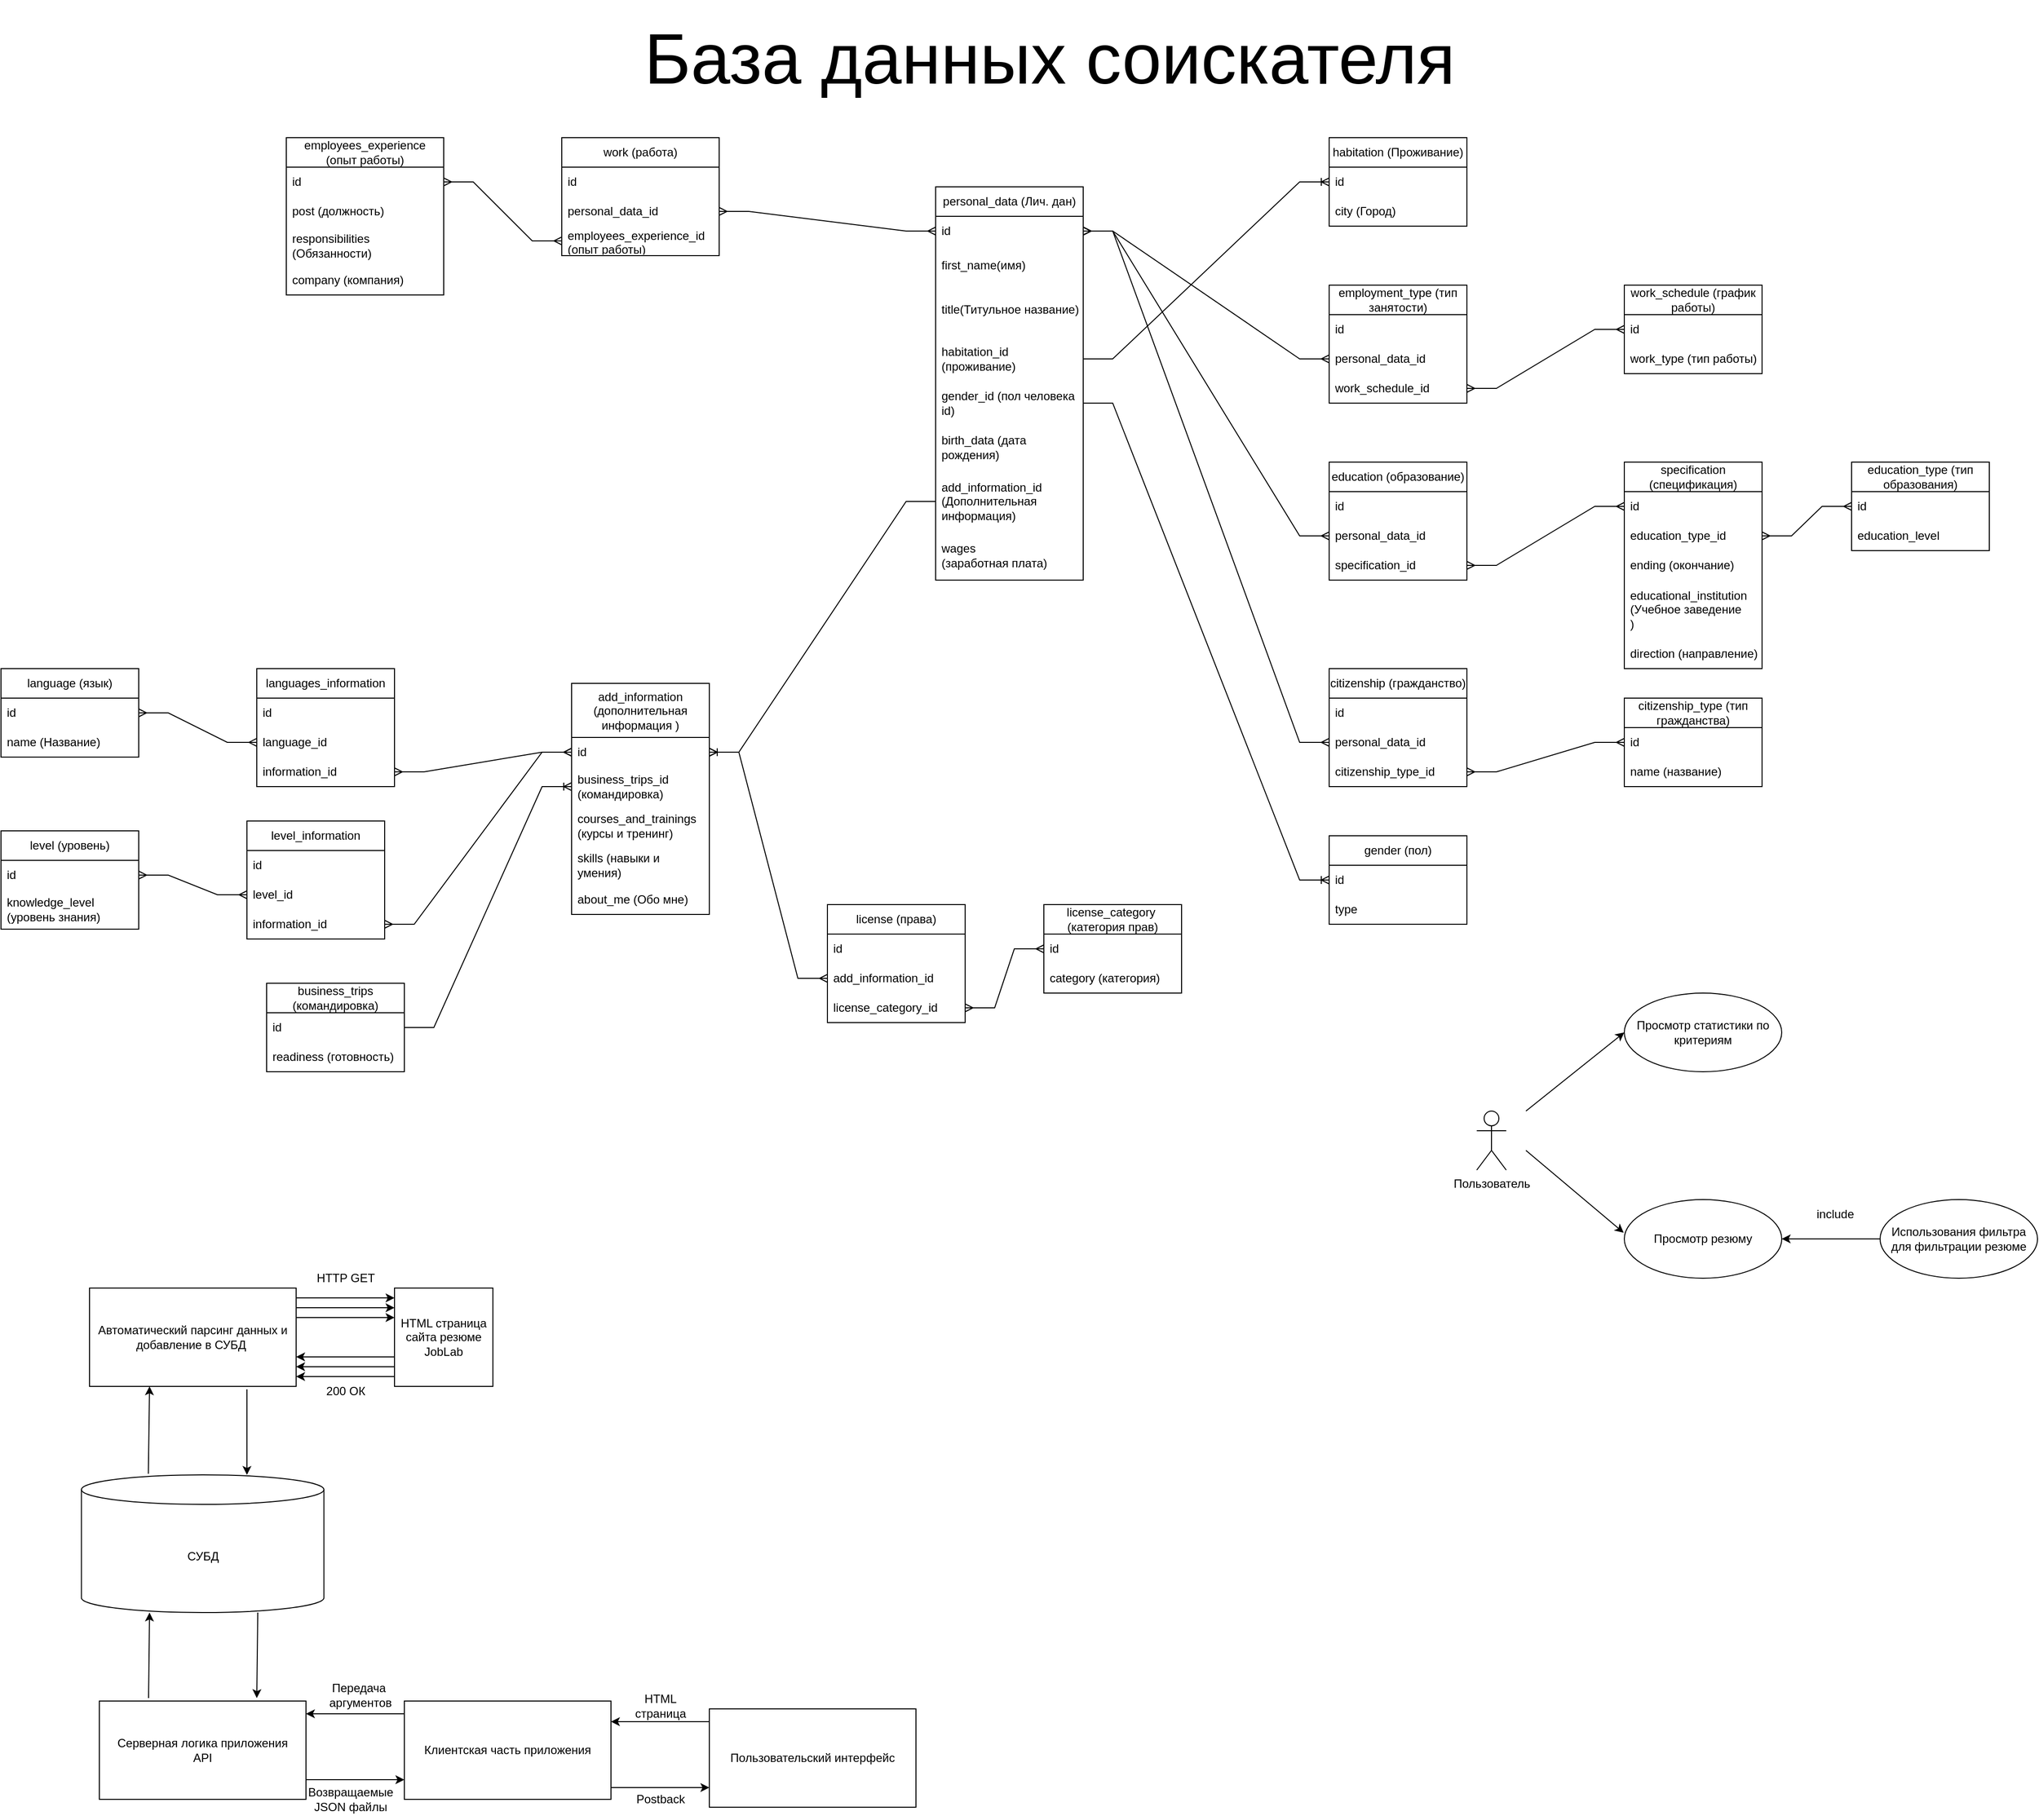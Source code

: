 <mxfile version="24.4.0" type="google">
  <diagram name="Страница — 1" id="qjRrhV7nWkazQ7C--pGd">
    <mxGraphModel grid="1" page="1" gridSize="10" guides="1" tooltips="1" connect="1" arrows="1" fold="1" pageScale="1" pageWidth="827" pageHeight="1169" math="0" shadow="0">
      <root>
        <mxCell id="0" />
        <mxCell id="1" parent="0" />
        <mxCell id="PxWwhO_TCL9TtBZ4ILA--39" value="" style="endArrow=classic;html=1;rounded=0;exitX=1;exitY=0.1;exitDx=0;exitDy=0;exitPerimeter=0;" edge="1" parent="1">
          <mxGeometry width="50" height="50" relative="1" as="geometry">
            <mxPoint x="-240" y="1390" as="sourcePoint" />
            <mxPoint x="-340" y="1390" as="targetPoint" />
          </mxGeometry>
        </mxCell>
        <mxCell id="PxWwhO_TCL9TtBZ4ILA--40" value="" style="endArrow=classic;html=1;rounded=0;" edge="1" parent="1">
          <mxGeometry width="50" height="50" relative="1" as="geometry">
            <mxPoint x="-240" y="1400" as="sourcePoint" />
            <mxPoint x="-340" y="1400" as="targetPoint" />
          </mxGeometry>
        </mxCell>
        <mxCell id="PxWwhO_TCL9TtBZ4ILA--41" value="" style="endArrow=classic;html=1;rounded=0;exitX=1;exitY=0.1;exitDx=0;exitDy=0;exitPerimeter=0;" edge="1" parent="1">
          <mxGeometry width="50" height="50" relative="1" as="geometry">
            <mxPoint x="-240" y="1410" as="sourcePoint" />
            <mxPoint x="-340" y="1410" as="targetPoint" />
          </mxGeometry>
        </mxCell>
        <mxCell id="D87iyqBZ7wpUvjAq8K1D-1" value="personal_data (Лич. дан)" style="swimlane;fontStyle=0;childLayout=stackLayout;horizontal=1;startSize=30;horizontalStack=0;resizeParent=1;resizeParentMax=0;resizeLast=0;collapsible=1;marginBottom=0;whiteSpace=wrap;html=1;" vertex="1" parent="1">
          <mxGeometry x="310" y="200" width="150" height="400" as="geometry" />
        </mxCell>
        <mxCell id="D87iyqBZ7wpUvjAq8K1D-2" value="id" style="text;strokeColor=none;fillColor=none;align=left;verticalAlign=middle;spacingLeft=4;spacingRight=4;overflow=hidden;points=[[0,0.5],[1,0.5]];portConstraint=eastwest;rotatable=0;whiteSpace=wrap;html=1;" vertex="1" parent="D87iyqBZ7wpUvjAq8K1D-1">
          <mxGeometry y="30" width="150" height="30" as="geometry" />
        </mxCell>
        <mxCell id="D87iyqBZ7wpUvjAq8K1D-3" value="first_name(имя)" style="text;strokeColor=none;fillColor=none;align=left;verticalAlign=middle;spacingLeft=4;spacingRight=4;overflow=hidden;points=[[0,0.5],[1,0.5]];portConstraint=eastwest;rotatable=0;whiteSpace=wrap;html=1;" vertex="1" parent="D87iyqBZ7wpUvjAq8K1D-1">
          <mxGeometry y="60" width="150" height="40" as="geometry" />
        </mxCell>
        <mxCell id="IsW_v0atyjtNa-F_3-su-1" value="title(Титульное название)" style="text;strokeColor=none;fillColor=none;align=left;verticalAlign=middle;spacingLeft=4;spacingRight=4;overflow=hidden;points=[[0,0.5],[1,0.5]];portConstraint=eastwest;rotatable=0;whiteSpace=wrap;html=1;" vertex="1" parent="D87iyqBZ7wpUvjAq8K1D-1">
          <mxGeometry y="100" width="150" height="50" as="geometry" />
        </mxCell>
        <mxCell id="D87iyqBZ7wpUvjAq8K1D-4" value="habitation_id (проживание)" style="text;strokeColor=none;fillColor=none;align=left;verticalAlign=middle;spacingLeft=4;spacingRight=4;overflow=hidden;points=[[0,0.5],[1,0.5]];portConstraint=eastwest;rotatable=0;whiteSpace=wrap;html=1;" vertex="1" parent="D87iyqBZ7wpUvjAq8K1D-1">
          <mxGeometry y="150" width="150" height="50" as="geometry" />
        </mxCell>
        <mxCell id="D87iyqBZ7wpUvjAq8K1D-10" value="gender_id (пол человека id)" style="text;strokeColor=none;fillColor=none;align=left;verticalAlign=middle;spacingLeft=4;spacingRight=4;overflow=hidden;points=[[0,0.5],[1,0.5]];portConstraint=eastwest;rotatable=0;whiteSpace=wrap;html=1;" vertex="1" parent="D87iyqBZ7wpUvjAq8K1D-1">
          <mxGeometry y="200" width="150" height="40" as="geometry" />
        </mxCell>
        <mxCell id="D87iyqBZ7wpUvjAq8K1D-11" value="birth_data (дата рождения)" style="text;strokeColor=none;fillColor=none;align=left;verticalAlign=middle;spacingLeft=4;spacingRight=4;overflow=hidden;points=[[0,0.5],[1,0.5]];portConstraint=eastwest;rotatable=0;whiteSpace=wrap;html=1;" vertex="1" parent="D87iyqBZ7wpUvjAq8K1D-1">
          <mxGeometry y="240" width="150" height="50" as="geometry" />
        </mxCell>
        <mxCell id="D87iyqBZ7wpUvjAq8K1D-15" value="add_information_id (Дополнительная информация)" style="text;strokeColor=none;fillColor=none;align=left;verticalAlign=middle;spacingLeft=4;spacingRight=4;overflow=hidden;points=[[0,0.5],[1,0.5]];portConstraint=eastwest;rotatable=0;whiteSpace=wrap;html=1;" vertex="1" parent="D87iyqBZ7wpUvjAq8K1D-1">
          <mxGeometry y="290" width="150" height="60" as="geometry" />
        </mxCell>
        <mxCell id="-Mj1CE_-OCWLI3z2EwOA-1" value="wages &lt;br&gt;(заработная плата)" style="text;strokeColor=none;fillColor=none;align=left;verticalAlign=middle;spacingLeft=4;spacingRight=4;overflow=hidden;points=[[0,0.5],[1,0.5]];portConstraint=eastwest;rotatable=0;whiteSpace=wrap;html=1;" vertex="1" parent="D87iyqBZ7wpUvjAq8K1D-1">
          <mxGeometry y="350" width="150" height="50" as="geometry" />
        </mxCell>
        <mxCell id="D87iyqBZ7wpUvjAq8K1D-20" value="habitation (Проживание)" style="swimlane;fontStyle=0;childLayout=stackLayout;horizontal=1;startSize=30;horizontalStack=0;resizeParent=1;resizeParentMax=0;resizeLast=0;collapsible=1;marginBottom=0;whiteSpace=wrap;html=1;" vertex="1" parent="1">
          <mxGeometry x="710" y="150" width="140" height="90" as="geometry" />
        </mxCell>
        <mxCell id="D87iyqBZ7wpUvjAq8K1D-21" value="id" style="text;strokeColor=none;fillColor=none;align=left;verticalAlign=middle;spacingLeft=4;spacingRight=4;overflow=hidden;points=[[0,0.5],[1,0.5]];portConstraint=eastwest;rotatable=0;whiteSpace=wrap;html=1;" vertex="1" parent="D87iyqBZ7wpUvjAq8K1D-20">
          <mxGeometry y="30" width="140" height="30" as="geometry" />
        </mxCell>
        <mxCell id="D87iyqBZ7wpUvjAq8K1D-22" value="city (Город)" style="text;strokeColor=none;fillColor=none;align=left;verticalAlign=middle;spacingLeft=4;spacingRight=4;overflow=hidden;points=[[0,0.5],[1,0.5]];portConstraint=eastwest;rotatable=0;whiteSpace=wrap;html=1;" vertex="1" parent="D87iyqBZ7wpUvjAq8K1D-20">
          <mxGeometry y="60" width="140" height="30" as="geometry" />
        </mxCell>
        <mxCell id="D87iyqBZ7wpUvjAq8K1D-25" value="employment_type (тип занятости)" style="swimlane;fontStyle=0;childLayout=stackLayout;horizontal=1;startSize=30;horizontalStack=0;resizeParent=1;resizeParentMax=0;resizeLast=0;collapsible=1;marginBottom=0;whiteSpace=wrap;html=1;" vertex="1" parent="1">
          <mxGeometry x="710" y="300" width="140" height="120" as="geometry" />
        </mxCell>
        <mxCell id="D87iyqBZ7wpUvjAq8K1D-26" value="id" style="text;strokeColor=none;fillColor=none;align=left;verticalAlign=middle;spacingLeft=4;spacingRight=4;overflow=hidden;points=[[0,0.5],[1,0.5]];portConstraint=eastwest;rotatable=0;whiteSpace=wrap;html=1;" vertex="1" parent="D87iyqBZ7wpUvjAq8K1D-25">
          <mxGeometry y="30" width="140" height="30" as="geometry" />
        </mxCell>
        <mxCell id="D87iyqBZ7wpUvjAq8K1D-27" value="personal_data_id" style="text;strokeColor=none;fillColor=none;align=left;verticalAlign=middle;spacingLeft=4;spacingRight=4;overflow=hidden;points=[[0,0.5],[1,0.5]];portConstraint=eastwest;rotatable=0;whiteSpace=wrap;html=1;" vertex="1" parent="D87iyqBZ7wpUvjAq8K1D-25">
          <mxGeometry y="60" width="140" height="30" as="geometry" />
        </mxCell>
        <mxCell id="D87iyqBZ7wpUvjAq8K1D-28" value="work_schedule_id" style="text;strokeColor=none;fillColor=none;align=left;verticalAlign=middle;spacingLeft=4;spacingRight=4;overflow=hidden;points=[[0,0.5],[1,0.5]];portConstraint=eastwest;rotatable=0;whiteSpace=wrap;html=1;" vertex="1" parent="D87iyqBZ7wpUvjAq8K1D-25">
          <mxGeometry y="90" width="140" height="30" as="geometry" />
        </mxCell>
        <mxCell id="D87iyqBZ7wpUvjAq8K1D-29" value="work_schedule (график работы)" style="swimlane;fontStyle=0;childLayout=stackLayout;horizontal=1;startSize=30;horizontalStack=0;resizeParent=1;resizeParentMax=0;resizeLast=0;collapsible=1;marginBottom=0;whiteSpace=wrap;html=1;" vertex="1" parent="1">
          <mxGeometry x="1010" y="300" width="140" height="90" as="geometry" />
        </mxCell>
        <mxCell id="D87iyqBZ7wpUvjAq8K1D-30" value="id&amp;nbsp;" style="text;strokeColor=none;fillColor=none;align=left;verticalAlign=middle;spacingLeft=4;spacingRight=4;overflow=hidden;points=[[0,0.5],[1,0.5]];portConstraint=eastwest;rotatable=0;whiteSpace=wrap;html=1;" vertex="1" parent="D87iyqBZ7wpUvjAq8K1D-29">
          <mxGeometry y="30" width="140" height="30" as="geometry" />
        </mxCell>
        <mxCell id="D87iyqBZ7wpUvjAq8K1D-31" value="work_type (тип работы)" style="text;strokeColor=none;fillColor=none;align=left;verticalAlign=middle;spacingLeft=4;spacingRight=4;overflow=hidden;points=[[0,0.5],[1,0.5]];portConstraint=eastwest;rotatable=0;whiteSpace=wrap;html=1;" vertex="1" parent="D87iyqBZ7wpUvjAq8K1D-29">
          <mxGeometry y="60" width="140" height="30" as="geometry" />
        </mxCell>
        <mxCell id="D87iyqBZ7wpUvjAq8K1D-36" value="education (образование)" style="swimlane;fontStyle=0;childLayout=stackLayout;horizontal=1;startSize=30;horizontalStack=0;resizeParent=1;resizeParentMax=0;resizeLast=0;collapsible=1;marginBottom=0;whiteSpace=wrap;html=1;" vertex="1" parent="1">
          <mxGeometry x="710" y="480" width="140" height="120" as="geometry" />
        </mxCell>
        <mxCell id="D87iyqBZ7wpUvjAq8K1D-37" value="id" style="text;strokeColor=none;fillColor=none;align=left;verticalAlign=middle;spacingLeft=4;spacingRight=4;overflow=hidden;points=[[0,0.5],[1,0.5]];portConstraint=eastwest;rotatable=0;whiteSpace=wrap;html=1;" vertex="1" parent="D87iyqBZ7wpUvjAq8K1D-36">
          <mxGeometry y="30" width="140" height="30" as="geometry" />
        </mxCell>
        <mxCell id="D87iyqBZ7wpUvjAq8K1D-38" value="personal_data_id" style="text;strokeColor=none;fillColor=none;align=left;verticalAlign=middle;spacingLeft=4;spacingRight=4;overflow=hidden;points=[[0,0.5],[1,0.5]];portConstraint=eastwest;rotatable=0;whiteSpace=wrap;html=1;" vertex="1" parent="D87iyqBZ7wpUvjAq8K1D-36">
          <mxGeometry y="60" width="140" height="30" as="geometry" />
        </mxCell>
        <mxCell id="D87iyqBZ7wpUvjAq8K1D-39" value="specification_id" style="text;strokeColor=none;fillColor=none;align=left;verticalAlign=middle;spacingLeft=4;spacingRight=4;overflow=hidden;points=[[0,0.5],[1,0.5]];portConstraint=eastwest;rotatable=0;whiteSpace=wrap;html=1;" vertex="1" parent="D87iyqBZ7wpUvjAq8K1D-36">
          <mxGeometry y="90" width="140" height="30" as="geometry" />
        </mxCell>
        <mxCell id="D87iyqBZ7wpUvjAq8K1D-40" value="specification&lt;br&gt;(спецификация)" style="swimlane;fontStyle=0;childLayout=stackLayout;horizontal=1;startSize=30;horizontalStack=0;resizeParent=1;resizeParentMax=0;resizeLast=0;collapsible=1;marginBottom=0;whiteSpace=wrap;html=1;" vertex="1" parent="1">
          <mxGeometry x="1010" y="480" width="140" height="210" as="geometry" />
        </mxCell>
        <mxCell id="D87iyqBZ7wpUvjAq8K1D-41" value="id" style="text;strokeColor=none;fillColor=none;align=left;verticalAlign=middle;spacingLeft=4;spacingRight=4;overflow=hidden;points=[[0,0.5],[1,0.5]];portConstraint=eastwest;rotatable=0;whiteSpace=wrap;html=1;" vertex="1" parent="D87iyqBZ7wpUvjAq8K1D-40">
          <mxGeometry y="30" width="140" height="30" as="geometry" />
        </mxCell>
        <mxCell id="D87iyqBZ7wpUvjAq8K1D-42" value="education_type_id" style="text;strokeColor=none;fillColor=none;align=left;verticalAlign=middle;spacingLeft=4;spacingRight=4;overflow=hidden;points=[[0,0.5],[1,0.5]];portConstraint=eastwest;rotatable=0;whiteSpace=wrap;html=1;" vertex="1" parent="D87iyqBZ7wpUvjAq8K1D-40">
          <mxGeometry y="60" width="140" height="30" as="geometry" />
        </mxCell>
        <mxCell id="D87iyqBZ7wpUvjAq8K1D-43" value="ending (окончание)" style="text;strokeColor=none;fillColor=none;align=left;verticalAlign=middle;spacingLeft=4;spacingRight=4;overflow=hidden;points=[[0,0.5],[1,0.5]];portConstraint=eastwest;rotatable=0;whiteSpace=wrap;html=1;" vertex="1" parent="D87iyqBZ7wpUvjAq8K1D-40">
          <mxGeometry y="90" width="140" height="30" as="geometry" />
        </mxCell>
        <mxCell id="D87iyqBZ7wpUvjAq8K1D-45" value="educational_institution (Учебное заведение&lt;br&gt;)" style="text;strokeColor=none;fillColor=none;align=left;verticalAlign=middle;spacingLeft=4;spacingRight=4;overflow=hidden;points=[[0,0.5],[1,0.5]];portConstraint=eastwest;rotatable=0;whiteSpace=wrap;html=1;" vertex="1" parent="D87iyqBZ7wpUvjAq8K1D-40">
          <mxGeometry y="120" width="140" height="60" as="geometry" />
        </mxCell>
        <mxCell id="D87iyqBZ7wpUvjAq8K1D-44" value="direction (направление)" style="text;strokeColor=none;fillColor=none;align=left;verticalAlign=middle;spacingLeft=4;spacingRight=4;overflow=hidden;points=[[0,0.5],[1,0.5]];portConstraint=eastwest;rotatable=0;whiteSpace=wrap;html=1;" vertex="1" parent="D87iyqBZ7wpUvjAq8K1D-40">
          <mxGeometry y="180" width="140" height="30" as="geometry" />
        </mxCell>
        <mxCell id="D87iyqBZ7wpUvjAq8K1D-51" value="education_type (тип образования)" style="swimlane;fontStyle=0;childLayout=stackLayout;horizontal=1;startSize=30;horizontalStack=0;resizeParent=1;resizeParentMax=0;resizeLast=0;collapsible=1;marginBottom=0;whiteSpace=wrap;html=1;" vertex="1" parent="1">
          <mxGeometry x="1241" y="480" width="140" height="90" as="geometry" />
        </mxCell>
        <mxCell id="D87iyqBZ7wpUvjAq8K1D-52" value="id" style="text;strokeColor=none;fillColor=none;align=left;verticalAlign=middle;spacingLeft=4;spacingRight=4;overflow=hidden;points=[[0,0.5],[1,0.5]];portConstraint=eastwest;rotatable=0;whiteSpace=wrap;html=1;" vertex="1" parent="D87iyqBZ7wpUvjAq8K1D-51">
          <mxGeometry y="30" width="140" height="30" as="geometry" />
        </mxCell>
        <mxCell id="D87iyqBZ7wpUvjAq8K1D-53" value="education_level" style="text;strokeColor=none;fillColor=none;align=left;verticalAlign=middle;spacingLeft=4;spacingRight=4;overflow=hidden;points=[[0,0.5],[1,0.5]];portConstraint=eastwest;rotatable=0;whiteSpace=wrap;html=1;" vertex="1" parent="D87iyqBZ7wpUvjAq8K1D-51">
          <mxGeometry y="60" width="140" height="30" as="geometry" />
        </mxCell>
        <mxCell id="D87iyqBZ7wpUvjAq8K1D-56" value="citizenship (гражданство)" style="swimlane;fontStyle=0;childLayout=stackLayout;horizontal=1;startSize=30;horizontalStack=0;resizeParent=1;resizeParentMax=0;resizeLast=0;collapsible=1;marginBottom=0;whiteSpace=wrap;html=1;" vertex="1" parent="1">
          <mxGeometry x="710" y="690" width="140" height="120" as="geometry" />
        </mxCell>
        <mxCell id="D87iyqBZ7wpUvjAq8K1D-57" value="id" style="text;strokeColor=none;fillColor=none;align=left;verticalAlign=middle;spacingLeft=4;spacingRight=4;overflow=hidden;points=[[0,0.5],[1,0.5]];portConstraint=eastwest;rotatable=0;whiteSpace=wrap;html=1;" vertex="1" parent="D87iyqBZ7wpUvjAq8K1D-56">
          <mxGeometry y="30" width="140" height="30" as="geometry" />
        </mxCell>
        <mxCell id="D87iyqBZ7wpUvjAq8K1D-58" value="personal_data_id" style="text;strokeColor=none;fillColor=none;align=left;verticalAlign=middle;spacingLeft=4;spacingRight=4;overflow=hidden;points=[[0,0.5],[1,0.5]];portConstraint=eastwest;rotatable=0;whiteSpace=wrap;html=1;" vertex="1" parent="D87iyqBZ7wpUvjAq8K1D-56">
          <mxGeometry y="60" width="140" height="30" as="geometry" />
        </mxCell>
        <mxCell id="D87iyqBZ7wpUvjAq8K1D-59" value="citizenship_type_id" style="text;strokeColor=none;fillColor=none;align=left;verticalAlign=middle;spacingLeft=4;spacingRight=4;overflow=hidden;points=[[0,0.5],[1,0.5]];portConstraint=eastwest;rotatable=0;whiteSpace=wrap;html=1;" vertex="1" parent="D87iyqBZ7wpUvjAq8K1D-56">
          <mxGeometry y="90" width="140" height="30" as="geometry" />
        </mxCell>
        <mxCell id="D87iyqBZ7wpUvjAq8K1D-61" value="citizenship_type (тип гражданства)" style="swimlane;fontStyle=0;childLayout=stackLayout;horizontal=1;startSize=30;horizontalStack=0;resizeParent=1;resizeParentMax=0;resizeLast=0;collapsible=1;marginBottom=0;whiteSpace=wrap;html=1;" vertex="1" parent="1">
          <mxGeometry x="1010" y="720" width="140" height="90" as="geometry" />
        </mxCell>
        <mxCell id="D87iyqBZ7wpUvjAq8K1D-62" value="id" style="text;strokeColor=none;fillColor=none;align=left;verticalAlign=middle;spacingLeft=4;spacingRight=4;overflow=hidden;points=[[0,0.5],[1,0.5]];portConstraint=eastwest;rotatable=0;whiteSpace=wrap;html=1;" vertex="1" parent="D87iyqBZ7wpUvjAq8K1D-61">
          <mxGeometry y="30" width="140" height="30" as="geometry" />
        </mxCell>
        <mxCell id="D87iyqBZ7wpUvjAq8K1D-63" value="name (название)" style="text;strokeColor=none;fillColor=none;align=left;verticalAlign=middle;spacingLeft=4;spacingRight=4;overflow=hidden;points=[[0,0.5],[1,0.5]];portConstraint=eastwest;rotatable=0;whiteSpace=wrap;html=1;" vertex="1" parent="D87iyqBZ7wpUvjAq8K1D-61">
          <mxGeometry y="60" width="140" height="30" as="geometry" />
        </mxCell>
        <mxCell id="D87iyqBZ7wpUvjAq8K1D-66" value="gender (пол)" style="swimlane;fontStyle=0;childLayout=stackLayout;horizontal=1;startSize=30;horizontalStack=0;resizeParent=1;resizeParentMax=0;resizeLast=0;collapsible=1;marginBottom=0;whiteSpace=wrap;html=1;" vertex="1" parent="1">
          <mxGeometry x="710" y="860" width="140" height="90" as="geometry" />
        </mxCell>
        <mxCell id="D87iyqBZ7wpUvjAq8K1D-67" value="id" style="text;strokeColor=none;fillColor=none;align=left;verticalAlign=middle;spacingLeft=4;spacingRight=4;overflow=hidden;points=[[0,0.5],[1,0.5]];portConstraint=eastwest;rotatable=0;whiteSpace=wrap;html=1;" vertex="1" parent="D87iyqBZ7wpUvjAq8K1D-66">
          <mxGeometry y="30" width="140" height="30" as="geometry" />
        </mxCell>
        <mxCell id="D87iyqBZ7wpUvjAq8K1D-68" value="type" style="text;strokeColor=none;fillColor=none;align=left;verticalAlign=middle;spacingLeft=4;spacingRight=4;overflow=hidden;points=[[0,0.5],[1,0.5]];portConstraint=eastwest;rotatable=0;whiteSpace=wrap;html=1;" vertex="1" parent="D87iyqBZ7wpUvjAq8K1D-66">
          <mxGeometry y="60" width="140" height="30" as="geometry" />
        </mxCell>
        <mxCell id="D87iyqBZ7wpUvjAq8K1D-72" value="work (работа)" style="swimlane;fontStyle=0;childLayout=stackLayout;horizontal=1;startSize=30;horizontalStack=0;resizeParent=1;resizeParentMax=0;resizeLast=0;collapsible=1;marginBottom=0;whiteSpace=wrap;html=1;" vertex="1" parent="1">
          <mxGeometry x="-70" y="150" width="160" height="120" as="geometry" />
        </mxCell>
        <mxCell id="D87iyqBZ7wpUvjAq8K1D-73" value="id" style="text;strokeColor=none;fillColor=none;align=left;verticalAlign=middle;spacingLeft=4;spacingRight=4;overflow=hidden;points=[[0,0.5],[1,0.5]];portConstraint=eastwest;rotatable=0;whiteSpace=wrap;html=1;" vertex="1" parent="D87iyqBZ7wpUvjAq8K1D-72">
          <mxGeometry y="30" width="160" height="30" as="geometry" />
        </mxCell>
        <mxCell id="D87iyqBZ7wpUvjAq8K1D-74" value="personal_data_id" style="text;strokeColor=none;fillColor=none;align=left;verticalAlign=middle;spacingLeft=4;spacingRight=4;overflow=hidden;points=[[0,0.5],[1,0.5]];portConstraint=eastwest;rotatable=0;whiteSpace=wrap;html=1;" vertex="1" parent="D87iyqBZ7wpUvjAq8K1D-72">
          <mxGeometry y="60" width="160" height="30" as="geometry" />
        </mxCell>
        <mxCell id="D87iyqBZ7wpUvjAq8K1D-75" value="employees_experience_id (опыт работы)" style="text;strokeColor=none;fillColor=none;align=left;verticalAlign=middle;spacingLeft=4;spacingRight=4;overflow=hidden;points=[[0,0.5],[1,0.5]];portConstraint=eastwest;rotatable=0;whiteSpace=wrap;html=1;" vertex="1" parent="D87iyqBZ7wpUvjAq8K1D-72">
          <mxGeometry y="90" width="160" height="30" as="geometry" />
        </mxCell>
        <mxCell id="D87iyqBZ7wpUvjAq8K1D-77" value="employees_experience (опыт работы)" style="swimlane;fontStyle=0;childLayout=stackLayout;horizontal=1;startSize=30;horizontalStack=0;resizeParent=1;resizeParentMax=0;resizeLast=0;collapsible=1;marginBottom=0;whiteSpace=wrap;html=1;" vertex="1" parent="1">
          <mxGeometry x="-350" y="150" width="160" height="160" as="geometry" />
        </mxCell>
        <mxCell id="D87iyqBZ7wpUvjAq8K1D-78" value="id" style="text;strokeColor=none;fillColor=none;align=left;verticalAlign=middle;spacingLeft=4;spacingRight=4;overflow=hidden;points=[[0,0.5],[1,0.5]];portConstraint=eastwest;rotatable=0;whiteSpace=wrap;html=1;" vertex="1" parent="D87iyqBZ7wpUvjAq8K1D-77">
          <mxGeometry y="30" width="160" height="30" as="geometry" />
        </mxCell>
        <mxCell id="D87iyqBZ7wpUvjAq8K1D-79" value="post (должность)" style="text;strokeColor=none;fillColor=none;align=left;verticalAlign=middle;spacingLeft=4;spacingRight=4;overflow=hidden;points=[[0,0.5],[1,0.5]];portConstraint=eastwest;rotatable=0;whiteSpace=wrap;html=1;" vertex="1" parent="D87iyqBZ7wpUvjAq8K1D-77">
          <mxGeometry y="60" width="160" height="30" as="geometry" />
        </mxCell>
        <mxCell id="D87iyqBZ7wpUvjAq8K1D-80" value="responsibilities (Обязанности)" style="text;strokeColor=none;fillColor=none;align=left;verticalAlign=middle;spacingLeft=4;spacingRight=4;overflow=hidden;points=[[0,0.5],[1,0.5]];portConstraint=eastwest;rotatable=0;whiteSpace=wrap;html=1;" vertex="1" parent="D87iyqBZ7wpUvjAq8K1D-77">
          <mxGeometry y="90" width="160" height="40" as="geometry" />
        </mxCell>
        <mxCell id="D87iyqBZ7wpUvjAq8K1D-82" value="company (компания)" style="text;strokeColor=none;fillColor=none;align=left;verticalAlign=middle;spacingLeft=4;spacingRight=4;overflow=hidden;points=[[0,0.5],[1,0.5]];portConstraint=eastwest;rotatable=0;whiteSpace=wrap;html=1;" vertex="1" parent="D87iyqBZ7wpUvjAq8K1D-77">
          <mxGeometry y="130" width="160" height="30" as="geometry" />
        </mxCell>
        <mxCell id="D87iyqBZ7wpUvjAq8K1D-88" value="add_information (дополнительная информация )" style="swimlane;fontStyle=0;childLayout=stackLayout;horizontal=1;startSize=55;horizontalStack=0;resizeParent=1;resizeParentMax=0;resizeLast=0;collapsible=1;marginBottom=0;whiteSpace=wrap;html=1;" vertex="1" parent="1">
          <mxGeometry x="-60" y="705" width="140" height="235" as="geometry" />
        </mxCell>
        <mxCell id="D87iyqBZ7wpUvjAq8K1D-89" value="id" style="text;strokeColor=none;fillColor=none;align=left;verticalAlign=middle;spacingLeft=4;spacingRight=4;overflow=hidden;points=[[0,0.5],[1,0.5]];portConstraint=eastwest;rotatable=0;whiteSpace=wrap;html=1;" vertex="1" parent="D87iyqBZ7wpUvjAq8K1D-88">
          <mxGeometry y="55" width="140" height="30" as="geometry" />
        </mxCell>
        <mxCell id="D87iyqBZ7wpUvjAq8K1D-91" value="business_trips_id (командировка)" style="text;strokeColor=none;fillColor=none;align=left;verticalAlign=middle;spacingLeft=4;spacingRight=4;overflow=hidden;points=[[0,0.5],[1,0.5]];portConstraint=eastwest;rotatable=0;whiteSpace=wrap;html=1;" vertex="1" parent="D87iyqBZ7wpUvjAq8K1D-88">
          <mxGeometry y="85" width="140" height="40" as="geometry" />
        </mxCell>
        <mxCell id="D87iyqBZ7wpUvjAq8K1D-92" value="courses_and_trainings (курсы и тренинг)" style="text;strokeColor=none;fillColor=none;align=left;verticalAlign=middle;spacingLeft=4;spacingRight=4;overflow=hidden;points=[[0,0.5],[1,0.5]];portConstraint=eastwest;rotatable=0;whiteSpace=wrap;html=1;" vertex="1" parent="D87iyqBZ7wpUvjAq8K1D-88">
          <mxGeometry y="125" width="140" height="40" as="geometry" />
        </mxCell>
        <mxCell id="D87iyqBZ7wpUvjAq8K1D-93" value="skills (навыки и умения)" style="text;strokeColor=none;fillColor=none;align=left;verticalAlign=middle;spacingLeft=4;spacingRight=4;overflow=hidden;points=[[0,0.5],[1,0.5]];portConstraint=eastwest;rotatable=0;whiteSpace=wrap;html=1;" vertex="1" parent="D87iyqBZ7wpUvjAq8K1D-88">
          <mxGeometry y="165" width="140" height="40" as="geometry" />
        </mxCell>
        <mxCell id="D87iyqBZ7wpUvjAq8K1D-107" value="about_me (Обо мне)" style="text;strokeColor=none;fillColor=none;align=left;verticalAlign=middle;spacingLeft=4;spacingRight=4;overflow=hidden;points=[[0,0.5],[1,0.5]];portConstraint=eastwest;rotatable=0;whiteSpace=wrap;html=1;" vertex="1" parent="D87iyqBZ7wpUvjAq8K1D-88">
          <mxGeometry y="205" width="140" height="30" as="geometry" />
        </mxCell>
        <mxCell id="D87iyqBZ7wpUvjAq8K1D-96" value="license (права)" style="swimlane;fontStyle=0;childLayout=stackLayout;horizontal=1;startSize=30;horizontalStack=0;resizeParent=1;resizeParentMax=0;resizeLast=0;collapsible=1;marginBottom=0;whiteSpace=wrap;html=1;" vertex="1" parent="1">
          <mxGeometry x="200" y="930" width="140" height="120" as="geometry" />
        </mxCell>
        <mxCell id="D87iyqBZ7wpUvjAq8K1D-97" value="id" style="text;strokeColor=none;fillColor=none;align=left;verticalAlign=middle;spacingLeft=4;spacingRight=4;overflow=hidden;points=[[0,0.5],[1,0.5]];portConstraint=eastwest;rotatable=0;whiteSpace=wrap;html=1;" vertex="1" parent="D87iyqBZ7wpUvjAq8K1D-96">
          <mxGeometry y="30" width="140" height="30" as="geometry" />
        </mxCell>
        <mxCell id="D87iyqBZ7wpUvjAq8K1D-98" value="add_information_id" style="text;strokeColor=none;fillColor=none;align=left;verticalAlign=middle;spacingLeft=4;spacingRight=4;overflow=hidden;points=[[0,0.5],[1,0.5]];portConstraint=eastwest;rotatable=0;whiteSpace=wrap;html=1;" vertex="1" parent="D87iyqBZ7wpUvjAq8K1D-96">
          <mxGeometry y="60" width="140" height="30" as="geometry" />
        </mxCell>
        <mxCell id="D87iyqBZ7wpUvjAq8K1D-99" value="license_category_id" style="text;strokeColor=none;fillColor=none;align=left;verticalAlign=middle;spacingLeft=4;spacingRight=4;overflow=hidden;points=[[0,0.5],[1,0.5]];portConstraint=eastwest;rotatable=0;whiteSpace=wrap;html=1;" vertex="1" parent="D87iyqBZ7wpUvjAq8K1D-96">
          <mxGeometry y="90" width="140" height="30" as="geometry" />
        </mxCell>
        <mxCell id="D87iyqBZ7wpUvjAq8K1D-101" value="license_category&amp;nbsp; (категория прав)" style="swimlane;fontStyle=0;childLayout=stackLayout;horizontal=1;startSize=30;horizontalStack=0;resizeParent=1;resizeParentMax=0;resizeLast=0;collapsible=1;marginBottom=0;whiteSpace=wrap;html=1;" vertex="1" parent="1">
          <mxGeometry x="420" y="930" width="140" height="90" as="geometry" />
        </mxCell>
        <mxCell id="D87iyqBZ7wpUvjAq8K1D-102" value="id" style="text;strokeColor=none;fillColor=none;align=left;verticalAlign=middle;spacingLeft=4;spacingRight=4;overflow=hidden;points=[[0,0.5],[1,0.5]];portConstraint=eastwest;rotatable=0;whiteSpace=wrap;html=1;" vertex="1" parent="D87iyqBZ7wpUvjAq8K1D-101">
          <mxGeometry y="30" width="140" height="30" as="geometry" />
        </mxCell>
        <mxCell id="D87iyqBZ7wpUvjAq8K1D-103" value="category (категория)" style="text;strokeColor=none;fillColor=none;align=left;verticalAlign=middle;spacingLeft=4;spacingRight=4;overflow=hidden;points=[[0,0.5],[1,0.5]];portConstraint=eastwest;rotatable=0;whiteSpace=wrap;html=1;" vertex="1" parent="D87iyqBZ7wpUvjAq8K1D-101">
          <mxGeometry y="60" width="140" height="30" as="geometry" />
        </mxCell>
        <mxCell id="D87iyqBZ7wpUvjAq8K1D-113" value="language (язык)" style="swimlane;fontStyle=0;childLayout=stackLayout;horizontal=1;startSize=30;horizontalStack=0;resizeParent=1;resizeParentMax=0;resizeLast=0;collapsible=1;marginBottom=0;whiteSpace=wrap;html=1;" vertex="1" parent="1">
          <mxGeometry x="-640" y="690" width="140" height="90" as="geometry" />
        </mxCell>
        <mxCell id="D87iyqBZ7wpUvjAq8K1D-114" value="id" style="text;strokeColor=none;fillColor=none;align=left;verticalAlign=middle;spacingLeft=4;spacingRight=4;overflow=hidden;points=[[0,0.5],[1,0.5]];portConstraint=eastwest;rotatable=0;whiteSpace=wrap;html=1;" vertex="1" parent="D87iyqBZ7wpUvjAq8K1D-113">
          <mxGeometry y="30" width="140" height="30" as="geometry" />
        </mxCell>
        <mxCell id="D87iyqBZ7wpUvjAq8K1D-115" value="name (Название)" style="text;strokeColor=none;fillColor=none;align=left;verticalAlign=middle;spacingLeft=4;spacingRight=4;overflow=hidden;points=[[0,0.5],[1,0.5]];portConstraint=eastwest;rotatable=0;whiteSpace=wrap;html=1;" vertex="1" parent="D87iyqBZ7wpUvjAq8K1D-113">
          <mxGeometry y="60" width="140" height="30" as="geometry" />
        </mxCell>
        <mxCell id="D87iyqBZ7wpUvjAq8K1D-118" value="level (уровень)" style="swimlane;fontStyle=0;childLayout=stackLayout;horizontal=1;startSize=30;horizontalStack=0;resizeParent=1;resizeParentMax=0;resizeLast=0;collapsible=1;marginBottom=0;whiteSpace=wrap;html=1;" vertex="1" parent="1">
          <mxGeometry x="-640" y="855" width="140" height="100" as="geometry" />
        </mxCell>
        <mxCell id="D87iyqBZ7wpUvjAq8K1D-119" value="id&amp;nbsp;" style="text;strokeColor=none;fillColor=none;align=left;verticalAlign=middle;spacingLeft=4;spacingRight=4;overflow=hidden;points=[[0,0.5],[1,0.5]];portConstraint=eastwest;rotatable=0;whiteSpace=wrap;html=1;" vertex="1" parent="D87iyqBZ7wpUvjAq8K1D-118">
          <mxGeometry y="30" width="140" height="30" as="geometry" />
        </mxCell>
        <mxCell id="D87iyqBZ7wpUvjAq8K1D-120" value="knowledge_level (уровень знания)" style="text;strokeColor=none;fillColor=none;align=left;verticalAlign=middle;spacingLeft=4;spacingRight=4;overflow=hidden;points=[[0,0.5],[1,0.5]];portConstraint=eastwest;rotatable=0;whiteSpace=wrap;html=1;" vertex="1" parent="D87iyqBZ7wpUvjAq8K1D-118">
          <mxGeometry y="60" width="140" height="40" as="geometry" />
        </mxCell>
        <mxCell id="D87iyqBZ7wpUvjAq8K1D-123" value="business_trips (командировка)" style="swimlane;fontStyle=0;childLayout=stackLayout;horizontal=1;startSize=30;horizontalStack=0;resizeParent=1;resizeParentMax=0;resizeLast=0;collapsible=1;marginBottom=0;whiteSpace=wrap;html=1;" vertex="1" parent="1">
          <mxGeometry x="-370" y="1010" width="140" height="90" as="geometry" />
        </mxCell>
        <mxCell id="D87iyqBZ7wpUvjAq8K1D-124" value="id" style="text;strokeColor=none;fillColor=none;align=left;verticalAlign=middle;spacingLeft=4;spacingRight=4;overflow=hidden;points=[[0,0.5],[1,0.5]];portConstraint=eastwest;rotatable=0;whiteSpace=wrap;html=1;" vertex="1" parent="D87iyqBZ7wpUvjAq8K1D-123">
          <mxGeometry y="30" width="140" height="30" as="geometry" />
        </mxCell>
        <mxCell id="D87iyqBZ7wpUvjAq8K1D-125" value="readiness (готовность)" style="text;strokeColor=none;fillColor=none;align=left;verticalAlign=middle;spacingLeft=4;spacingRight=4;overflow=hidden;points=[[0,0.5],[1,0.5]];portConstraint=eastwest;rotatable=0;whiteSpace=wrap;html=1;" vertex="1" parent="D87iyqBZ7wpUvjAq8K1D-123">
          <mxGeometry y="60" width="140" height="30" as="geometry" />
        </mxCell>
        <mxCell id="D87iyqBZ7wpUvjAq8K1D-129" value="&lt;font style=&quot;font-size: 72px;&quot;&gt;База данных соискателя&amp;nbsp;&lt;/font&gt;" style="text;html=1;strokeColor=none;fillColor=none;align=center;verticalAlign=middle;whiteSpace=wrap;rounded=0;" vertex="1" parent="1">
          <mxGeometry x="-280" y="10" width="1432" height="120" as="geometry" />
        </mxCell>
        <mxCell id="27FQLqhHgnQqvgKCVeQl-2" value="languages_information" style="swimlane;fontStyle=0;childLayout=stackLayout;horizontal=1;startSize=30;horizontalStack=0;resizeParent=1;resizeParentMax=0;resizeLast=0;collapsible=1;marginBottom=0;whiteSpace=wrap;html=1;" vertex="1" parent="1">
          <mxGeometry x="-380" y="690" width="140" height="120" as="geometry" />
        </mxCell>
        <mxCell id="27FQLqhHgnQqvgKCVeQl-3" value="id" style="text;strokeColor=none;fillColor=none;align=left;verticalAlign=middle;spacingLeft=4;spacingRight=4;overflow=hidden;points=[[0,0.5],[1,0.5]];portConstraint=eastwest;rotatable=0;whiteSpace=wrap;html=1;" vertex="1" parent="27FQLqhHgnQqvgKCVeQl-2">
          <mxGeometry y="30" width="140" height="30" as="geometry" />
        </mxCell>
        <mxCell id="27FQLqhHgnQqvgKCVeQl-4" value="language_id&lt;span style=&quot;color: rgba(0, 0, 0, 0); font-family: monospace; font-size: 0px; text-wrap: nowrap;&quot;&gt;%3CmxGraphModel%3E%3Croot%3E%3CmxCell%20id%3D%220%22%2F%3E%3CmxCell%20id%3D%221%22%20parent%3D%220%22%2F%3E%3CmxCell%20id%3D%222%22%20value%3D%22language%20(%D1%8F%D0%B7%D1%8B%D0%BA)%22%20style%3D%22swimlane%3BfontStyle%3D0%3BchildLayout%3DstackLayout%3Bhorizontal%3D1%3BstartSize%3D30%3BhorizontalStack%3D0%3BresizeParent%3D1%3BresizeParentMax%3D0%3BresizeLast%3D0%3Bcollapsible%3D1%3BmarginBottom%3D0%3BwhiteSpace%3Dwrap%3Bhtml%3D1%3B%22%20vertex%3D%221%22%20parent%3D%221%22%3E%3CmxGeometry%20x%3D%22-590%22%20y%3D%22700%22%20width%3D%22140%22%20height%3D%2290%22%20as%3D%22geometry%22%2F%3E%3C%2FmxCell%3E%3CmxCell%20id%3D%223%22%20value%3D%22id%22%20style%3D%22text%3BstrokeColor%3Dnone%3BfillColor%3Dnone%3Balign%3Dleft%3BverticalAlign%3Dmiddle%3BspacingLeft%3D4%3BspacingRight%3D4%3Boverflow%3Dhidden%3Bpoints%3D%5B%5B0%2C0.5%5D%2C%5B1%2C0.5%5D%5D%3BportConstraint%3Deastwest%3Brotatable%3D0%3BwhiteSpace%3Dwrap%3Bhtml%3D1%3B%22%20vertex%3D%221%22%20parent%3D%222%22%3E%3CmxGeometry%20y%3D%2230%22%20width%3D%22140%22%20height%3D%2230%22%20as%3D%22geometry%22%2F%3E%3C%2FmxCell%3E%3CmxCell%20id%3D%224%22%20value%3D%22name%20(%D0%9D%D0%B0%D0%B7%D0%B2%D0%B0%D0%BD%D0%B8%D0%B5)%22%20style%3D%22text%3BstrokeColor%3Dnone%3BfillColor%3Dnone%3Balign%3Dleft%3BverticalAlign%3Dmiddle%3BspacingLeft%3D4%3BspacingRight%3D4%3Boverflow%3Dhidden%3Bpoints%3D%5B%5B0%2C0.5%5D%2C%5B1%2C0.5%5D%5D%3BportConstraint%3Deastwest%3Brotatable%3D0%3BwhiteSpace%3Dwrap%3Bhtml%3D1%3B%22%20vertex%3D%221%22%20parent%3D%222%22%3E%3CmxGeometry%20y%3D%2260%22%20width%3D%22140%22%20height%3D%2230%22%20as%3D%22geometry%22%2F%3E%3C%2FmxCell%3E%3C%2Froot%3E%3C%2FmxGraphModel%3E&lt;/span&gt;" style="text;strokeColor=none;fillColor=none;align=left;verticalAlign=middle;spacingLeft=4;spacingRight=4;overflow=hidden;points=[[0,0.5],[1,0.5]];portConstraint=eastwest;rotatable=0;whiteSpace=wrap;html=1;" vertex="1" parent="27FQLqhHgnQqvgKCVeQl-2">
          <mxGeometry y="60" width="140" height="30" as="geometry" />
        </mxCell>
        <mxCell id="27FQLqhHgnQqvgKCVeQl-8" value="information_id&lt;span style=&quot;color: rgba(0, 0, 0, 0); font-family: monospace; font-size: 0px; text-wrap: nowrap;&quot;&gt;%3CmxGraphModel%3E%3Croot%3E%3CmxCell%20id%3D%220%22%2F%3E%3CmxCell%20id%3D%221%22%20parent%3D%220%22%2F%3E%3CmxCell%20id%3D%222%22%20value%3D%22language%20(%D1%8F%D0%B7%D1%8B%D0%BA)%22%20style%3D%22swimlane%3BfontStyle%3D0%3BchildLayout%3DstackLayout%3Bhorizontal%3D1%3BstartSize%3D30%3BhorizontalStack%3D0%3BresizeParent%3D1%3BresizeParentMax%3D0%3BresizeLast%3D0%3Bcollapsible%3D1%3BmarginBottom%3D0%3BwhiteSpace%3Dwrap%3Bhtml%3D1%3B%22%20vertex%3D%221%22%20parent%3D%221%22%3E%3CmxGeometry%20x%3D%22-590%22%20y%3D%22700%22%20width%3D%22140%22%20height%3D%2290%22%20as%3D%22geometry%22%2F%3E%3C%2FmxCell%3E%3CmxCell%20id%3D%223%22%20value%3D%22id%22%20style%3D%22text%3BstrokeColor%3Dnone%3BfillColor%3Dnone%3Balign%3Dleft%3BverticalAlign%3Dmiddle%3BspacingLeft%3D4%3BspacingRight%3D4%3Boverflow%3Dhidden%3Bpoints%3D%5B%5B0%2C0.5%5D%2C%5B1%2C0.5%5D%5D%3BportConstraint%3Deastwest%3Brotatable%3D0%3BwhiteSpace%3Dwrap%3Bhtml%3D1%3B%22%20vertex%3D%221%22%20parent%3D%222%22%3E%3CmxGeometry%20y%3D%2230%22%20width%3D%22140%22%20height%3D%2230%22%20as%3D%22geometry%22%2F%3E%3C%2FmxCell%3E%3CmxCell%20id%3D%224%22%20value%3D%22name%20(%D0%9D%D0%B0%D0%B7%D0%B2%D0%B0%D0%BD%D0%B8%D0%B5)%22%20style%3D%22text%3BstrokeColor%3Dnone%3BfillColor%3Dnone%3Balign%3Dleft%3BverticalAlign%3Dmiddle%3BspacingLeft%3D4%3BspacingRight%3D4%3Boverflow%3Dhidden%3Bpoints%3D%5B%5B0%2C0.5%5D%2C%5B1%2C0.5%5D%5D%3BportConstraint%3Deastwest%3Brotatable%3D0%3BwhiteSpace%3Dwrap%3Bhtml%3D1%3B%22%20vertex%3D%221%22%20parent%3D%222%22%3E%3CmxGeometry%20y%3D%2260%22%20width%3D%22140%22%20height%3D%2230%22%20as%3D%22geometry%22%2F%3E%3C%2FmxCell%3E%3C%2Froot%3E%3C%2FmxGraphModel%3E&lt;/span&gt;" style="text;strokeColor=none;fillColor=none;align=left;verticalAlign=middle;spacingLeft=4;spacingRight=4;overflow=hidden;points=[[0,0.5],[1,0.5]];portConstraint=eastwest;rotatable=0;whiteSpace=wrap;html=1;" vertex="1" parent="27FQLqhHgnQqvgKCVeQl-2">
          <mxGeometry y="90" width="140" height="30" as="geometry" />
        </mxCell>
        <mxCell id="27FQLqhHgnQqvgKCVeQl-9" value="level_information" style="swimlane;fontStyle=0;childLayout=stackLayout;horizontal=1;startSize=30;horizontalStack=0;resizeParent=1;resizeParentMax=0;resizeLast=0;collapsible=1;marginBottom=0;whiteSpace=wrap;html=1;" vertex="1" parent="1">
          <mxGeometry x="-390" y="845" width="140" height="120" as="geometry" />
        </mxCell>
        <mxCell id="27FQLqhHgnQqvgKCVeQl-10" value="id" style="text;strokeColor=none;fillColor=none;align=left;verticalAlign=middle;spacingLeft=4;spacingRight=4;overflow=hidden;points=[[0,0.5],[1,0.5]];portConstraint=eastwest;rotatable=0;whiteSpace=wrap;html=1;" vertex="1" parent="27FQLqhHgnQqvgKCVeQl-9">
          <mxGeometry y="30" width="140" height="30" as="geometry" />
        </mxCell>
        <mxCell id="27FQLqhHgnQqvgKCVeQl-11" value="level_id&lt;span style=&quot;color: rgba(0, 0, 0, 0); font-family: monospace; font-size: 0px; text-wrap: nowrap;&quot;&gt;%3CmxGraphModel%3E%3Croot%3E%3CmxCell%20id%3D%220%22%2F%3E%3CmxCell%20id%3D%221%22%20parent%3D%220%22%2F%3E%3CmxCell%20id%3D%222%22%20value%3D%22language%20(%D1%8F%D0%B7%D1%8B%D0%BA)%22%20style%3D%22swimlane%3BfontStyle%3D0%3BchildLayout%3DstackLayout%3Bhorizontal%3D1%3BstartSize%3D30%3BhorizontalStack%3D0%3BresizeParent%3D1%3BresizeParentMax%3D0%3BresizeLast%3D0%3Bcollapsible%3D1%3BmarginBottom%3D0%3BwhiteSpace%3Dwrap%3Bhtml%3D1%3B%22%20vertex%3D%221%22%20parent%3D%221%22%3E%3CmxGeometry%20x%3D%22-590%22%20y%3D%22700%22%20width%3D%22140%22%20height%3D%2290%22%20as%3D%22geometry%22%2F%3E%3C%2FmxCell%3E%3CmxCell%20id%3D%223%22%20value%3D%22id%22%20style%3D%22text%3BstrokeColor%3Dnone%3BfillColor%3Dnone%3Balign%3Dleft%3BverticalAlign%3Dmiddle%3BspacingLeft%3D4%3BspacingRight%3D4%3Boverflow%3Dhidden%3Bpoints%3D%5B%5B0%2C0.5%5D%2C%5B1%2C0.5%5D%5D%3BportConstraint%3Deastwest%3Brotatable%3D0%3BwhiteSpace%3Dwrap%3Bhtml%3D1%3B%22%20vertex%3D%221%22%20parent%3D%222%22%3E%3CmxGeometry%20y%3D%2230%22%20width%3D%22140%22%20height%3D%2230%22%20as%3D%22geometry%22%2F%3E%3C%2FmxCell%3E%3CmxCell%20id%3D%224%22%20value%3D%22name%20(%D0%9D%D0%B0%D0%B7%D0%B2%D0%B0%D0%BD%D0%B8%D0%B5)%22%20style%3D%22text%3BstrokeColor%3Dnone%3BfillColor%3Dnone%3Balign%3Dleft%3BverticalAlign%3Dmiddle%3BspacingLeft%3D4%3BspacingRight%3D4%3Boverflow%3Dhidden%3Bpoints%3D%5B%5B0%2C0.5%5D%2C%5B1%2C0.5%5D%5D%3BportConstraint%3Deastwest%3Brotatable%3D0%3BwhiteSpace%3Dwrap%3Bhtml%3D1%3B%22%20vertex%3D%221%22%20parent%3D%222%22%3E%3CmxGeometry%20y%3D%2260%22%20width%3D%22140%22%20height%3D%2230%22%20as%3D%22geometry%22%2F%3E%3C%2FmxCell%3E%3C%2Froot%3E%3C%2FmxGraphModel%3E&lt;/span&gt;" style="text;strokeColor=none;fillColor=none;align=left;verticalAlign=middle;spacingLeft=4;spacingRight=4;overflow=hidden;points=[[0,0.5],[1,0.5]];portConstraint=eastwest;rotatable=0;whiteSpace=wrap;html=1;" vertex="1" parent="27FQLqhHgnQqvgKCVeQl-9">
          <mxGeometry y="60" width="140" height="30" as="geometry" />
        </mxCell>
        <mxCell id="27FQLqhHgnQqvgKCVeQl-12" value="information_id&lt;span style=&quot;color: rgba(0, 0, 0, 0); font-family: monospace; font-size: 0px; text-wrap: nowrap;&quot;&gt;%3CmxGraphModel%3E%3Croot%3E%3CmxCell%20id%3D%220%22%2F%3E%3CmxCell%20id%3D%221%22%20parent%3D%220%22%2F%3E%3CmxCell%20id%3D%222%22%20value%3D%22language%20(%D1%8F%D0%B7%D1%8B%D0%BA)%22%20style%3D%22swimlane%3BfontStyle%3D0%3BchildLayout%3DstackLayout%3Bhorizontal%3D1%3BstartSize%3D30%3BhorizontalStack%3D0%3BresizeParent%3D1%3BresizeParentMax%3D0%3BresizeLast%3D0%3Bcollapsible%3D1%3BmarginBottom%3D0%3BwhiteSpace%3Dwrap%3Bhtml%3D1%3B%22%20vertex%3D%221%22%20parent%3D%221%22%3E%3CmxGeometry%20x%3D%22-590%22%20y%3D%22700%22%20width%3D%22140%22%20height%3D%2290%22%20as%3D%22geometry%22%2F%3E%3C%2FmxCell%3E%3CmxCell%20id%3D%223%22%20value%3D%22id%22%20style%3D%22text%3BstrokeColor%3Dnone%3BfillColor%3Dnone%3Balign%3Dleft%3BverticalAlign%3Dmiddle%3BspacingLeft%3D4%3BspacingRight%3D4%3Boverflow%3Dhidden%3Bpoints%3D%5B%5B0%2C0.5%5D%2C%5B1%2C0.5%5D%5D%3BportConstraint%3Deastwest%3Brotatable%3D0%3BwhiteSpace%3Dwrap%3Bhtml%3D1%3B%22%20vertex%3D%221%22%20parent%3D%222%22%3E%3CmxGeometry%20y%3D%2230%22%20width%3D%22140%22%20height%3D%2230%22%20as%3D%22geometry%22%2F%3E%3C%2FmxCell%3E%3CmxCell%20id%3D%224%22%20value%3D%22name%20(%D0%9D%D0%B0%D0%B7%D0%B2%D0%B0%D0%BD%D0%B8%D0%B5)%22%20style%3D%22text%3BstrokeColor%3Dnone%3BfillColor%3Dnone%3Balign%3Dleft%3BverticalAlign%3Dmiddle%3BspacingLeft%3D4%3BspacingRight%3D4%3Boverflow%3Dhidden%3Bpoints%3D%5B%5B0%2C0.5%5D%2C%5B1%2C0.5%5D%5D%3BportConstraint%3Deastwest%3Brotatable%3D0%3BwhiteSpace%3Dwrap%3Bhtml%3D1%3B%22%20vertex%3D%221%22%20parent%3D%222%22%3E%3CmxGeometry%20y%3D%2260%22%20width%3D%22140%22%20height%3D%2230%22%20as%3D%22geometry%22%2F%3E%3C%2FmxCell%3E%3C%2Froot%3E%3C%2FmxGraphModel%3E&lt;/span&gt;" style="text;strokeColor=none;fillColor=none;align=left;verticalAlign=middle;spacingLeft=4;spacingRight=4;overflow=hidden;points=[[0,0.5],[1,0.5]];portConstraint=eastwest;rotatable=0;whiteSpace=wrap;html=1;" vertex="1" parent="27FQLqhHgnQqvgKCVeQl-9">
          <mxGeometry y="90" width="140" height="30" as="geometry" />
        </mxCell>
        <mxCell id="aIlS6rw5PxP3YNbHXd0H-1" value="Пользователь" style="shape=umlActor;verticalLabelPosition=bottom;verticalAlign=top;html=1;outlineConnect=0;" vertex="1" parent="1">
          <mxGeometry x="860" y="1140" width="30" height="60" as="geometry" />
        </mxCell>
        <mxCell id="aIlS6rw5PxP3YNbHXd0H-2" value="" style="endArrow=classic;html=1;rounded=0;entryX=0;entryY=0.5;entryDx=0;entryDy=0;" edge="1" parent="1" target="aIlS6rw5PxP3YNbHXd0H-9">
          <mxGeometry width="50" height="50" relative="1" as="geometry">
            <mxPoint x="910" y="1140" as="sourcePoint" />
            <mxPoint x="1000" y="1120" as="targetPoint" />
          </mxGeometry>
        </mxCell>
        <mxCell id="aIlS6rw5PxP3YNbHXd0H-5" value="Использования фильтра для фильтрации резюме" style="ellipse;whiteSpace=wrap;html=1;" vertex="1" parent="1">
          <mxGeometry x="1270" y="1230" width="160" height="80" as="geometry" />
        </mxCell>
        <mxCell id="aIlS6rw5PxP3YNbHXd0H-9" value="Просмотр статистики по критериям" style="ellipse;whiteSpace=wrap;html=1;" vertex="1" parent="1">
          <mxGeometry x="1010" y="1020" width="160" height="80" as="geometry" />
        </mxCell>
        <mxCell id="aIlS6rw5PxP3YNbHXd0H-10" value="Просмотр резюму" style="ellipse;whiteSpace=wrap;html=1;" vertex="1" parent="1">
          <mxGeometry x="1010" y="1230" width="160" height="80" as="geometry" />
        </mxCell>
        <mxCell id="aIlS6rw5PxP3YNbHXd0H-11" value="" style="endArrow=classic;html=1;rounded=0;entryX=-0.004;entryY=0.422;entryDx=0;entryDy=0;entryPerimeter=0;" edge="1" parent="1" target="aIlS6rw5PxP3YNbHXd0H-10">
          <mxGeometry width="50" height="50" relative="1" as="geometry">
            <mxPoint x="910" y="1180" as="sourcePoint" />
            <mxPoint x="1000" y="1210" as="targetPoint" />
          </mxGeometry>
        </mxCell>
        <mxCell id="PxWwhO_TCL9TtBZ4ILA--3" value="" style="edgeStyle=entityRelationEdgeStyle;fontSize=12;html=1;endArrow=ERoneToMany;rounded=0;entryX=0;entryY=0.5;entryDx=0;entryDy=0;exitX=1;exitY=0.5;exitDx=0;exitDy=0;" edge="1" parent="1">
          <mxGeometry width="100" height="100" relative="1" as="geometry">
            <mxPoint x="-230" y="1055" as="sourcePoint" />
            <mxPoint x="-60" y="810" as="targetPoint" />
            <Array as="points">
              <mxPoint x="-180" y="1055" />
              <mxPoint x="-130" y="940" />
              <mxPoint x="-120" y="940" />
              <mxPoint x="-120" y="940" />
            </Array>
          </mxGeometry>
        </mxCell>
        <mxCell id="PxWwhO_TCL9TtBZ4ILA--5" value="" style="edgeStyle=entityRelationEdgeStyle;fontSize=12;html=1;endArrow=ERmany;startArrow=ERmany;rounded=0;entryX=0;entryY=0.5;entryDx=0;entryDy=0;exitX=1;exitY=0.5;exitDx=0;exitDy=0;" edge="1" parent="1" source="27FQLqhHgnQqvgKCVeQl-12" target="D87iyqBZ7wpUvjAq8K1D-89">
          <mxGeometry width="100" height="100" relative="1" as="geometry">
            <mxPoint x="-210" y="880" as="sourcePoint" />
            <mxPoint x="-110" y="780" as="targetPoint" />
          </mxGeometry>
        </mxCell>
        <mxCell id="PxWwhO_TCL9TtBZ4ILA--6" value="" style="edgeStyle=entityRelationEdgeStyle;fontSize=12;html=1;endArrow=ERmany;startArrow=ERmany;rounded=0;entryX=0;entryY=0.5;entryDx=0;entryDy=0;exitX=1;exitY=0.5;exitDx=0;exitDy=0;" edge="1" parent="1" source="27FQLqhHgnQqvgKCVeQl-8" target="D87iyqBZ7wpUvjAq8K1D-89">
          <mxGeometry width="100" height="100" relative="1" as="geometry">
            <mxPoint x="-200" y="850" as="sourcePoint" />
            <mxPoint x="-100" y="750" as="targetPoint" />
          </mxGeometry>
        </mxCell>
        <mxCell id="PxWwhO_TCL9TtBZ4ILA--7" value="" style="edgeStyle=entityRelationEdgeStyle;fontSize=12;html=1;endArrow=ERmany;startArrow=ERmany;rounded=0;entryX=0;entryY=0.5;entryDx=0;entryDy=0;exitX=1;exitY=0.5;exitDx=0;exitDy=0;" edge="1" parent="1" source="D87iyqBZ7wpUvjAq8K1D-114" target="27FQLqhHgnQqvgKCVeQl-4">
          <mxGeometry width="100" height="100" relative="1" as="geometry">
            <mxPoint x="-500" y="860" as="sourcePoint" />
            <mxPoint x="-400" y="760" as="targetPoint" />
          </mxGeometry>
        </mxCell>
        <mxCell id="PxWwhO_TCL9TtBZ4ILA--8" value="" style="edgeStyle=entityRelationEdgeStyle;fontSize=12;html=1;endArrow=ERmany;startArrow=ERmany;rounded=0;entryX=0;entryY=0.5;entryDx=0;entryDy=0;exitX=1;exitY=0.5;exitDx=0;exitDy=0;" edge="1" parent="1" source="D87iyqBZ7wpUvjAq8K1D-119" target="27FQLqhHgnQqvgKCVeQl-11">
          <mxGeometry width="100" height="100" relative="1" as="geometry">
            <mxPoint x="-500" y="1080" as="sourcePoint" />
            <mxPoint x="-400" y="980" as="targetPoint" />
          </mxGeometry>
        </mxCell>
        <mxCell id="PxWwhO_TCL9TtBZ4ILA--9" value="" style="edgeStyle=entityRelationEdgeStyle;fontSize=12;html=1;endArrow=ERmany;startArrow=ERmany;rounded=0;entryX=0;entryY=0.5;entryDx=0;entryDy=0;exitX=1;exitY=0.5;exitDx=0;exitDy=0;" edge="1" parent="1" source="D87iyqBZ7wpUvjAq8K1D-89" target="D87iyqBZ7wpUvjAq8K1D-98">
          <mxGeometry width="100" height="100" relative="1" as="geometry">
            <mxPoint x="30" y="1080" as="sourcePoint" />
            <mxPoint x="130" y="980" as="targetPoint" />
          </mxGeometry>
        </mxCell>
        <mxCell id="PxWwhO_TCL9TtBZ4ILA--10" value="" style="edgeStyle=entityRelationEdgeStyle;fontSize=12;html=1;endArrow=ERoneToMany;rounded=0;entryX=1;entryY=0.5;entryDx=0;entryDy=0;exitX=0;exitY=0.5;exitDx=0;exitDy=0;" edge="1" parent="1" source="D87iyqBZ7wpUvjAq8K1D-15" target="D87iyqBZ7wpUvjAq8K1D-89">
          <mxGeometry width="100" height="100" relative="1" as="geometry">
            <mxPoint x="100" y="690" as="sourcePoint" />
            <mxPoint x="200" y="590" as="targetPoint" />
          </mxGeometry>
        </mxCell>
        <mxCell id="PxWwhO_TCL9TtBZ4ILA--11" value="" style="edgeStyle=entityRelationEdgeStyle;fontSize=12;html=1;endArrow=ERmany;startArrow=ERmany;rounded=0;entryX=0;entryY=0.5;entryDx=0;entryDy=0;exitX=1;exitY=0.5;exitDx=0;exitDy=0;" edge="1" parent="1" source="D87iyqBZ7wpUvjAq8K1D-99" target="D87iyqBZ7wpUvjAq8K1D-102">
          <mxGeometry width="100" height="100" relative="1" as="geometry">
            <mxPoint x="330" y="1130" as="sourcePoint" />
            <mxPoint x="430" y="1030" as="targetPoint" />
          </mxGeometry>
        </mxCell>
        <mxCell id="PxWwhO_TCL9TtBZ4ILA--12" value="" style="edgeStyle=entityRelationEdgeStyle;fontSize=12;html=1;endArrow=ERmany;startArrow=ERmany;rounded=0;entryX=0;entryY=0.5;entryDx=0;entryDy=0;exitX=1;exitY=0.5;exitDx=0;exitDy=0;" edge="1" parent="1" source="D87iyqBZ7wpUvjAq8K1D-74" target="D87iyqBZ7wpUvjAq8K1D-2">
          <mxGeometry width="100" height="100" relative="1" as="geometry">
            <mxPoint x="160" y="350" as="sourcePoint" />
            <mxPoint x="260" y="250" as="targetPoint" />
          </mxGeometry>
        </mxCell>
        <mxCell id="PxWwhO_TCL9TtBZ4ILA--13" value="" style="edgeStyle=entityRelationEdgeStyle;fontSize=12;html=1;endArrow=ERmany;startArrow=ERmany;rounded=0;entryX=0;entryY=0.5;entryDx=0;entryDy=0;exitX=1;exitY=0.5;exitDx=0;exitDy=0;" edge="1" parent="1" source="D87iyqBZ7wpUvjAq8K1D-78" target="D87iyqBZ7wpUvjAq8K1D-75">
          <mxGeometry width="100" height="100" relative="1" as="geometry">
            <mxPoint x="-220" y="440" as="sourcePoint" />
            <mxPoint x="-120" y="340" as="targetPoint" />
          </mxGeometry>
        </mxCell>
        <mxCell id="PxWwhO_TCL9TtBZ4ILA--16" value="" style="edgeStyle=entityRelationEdgeStyle;fontSize=12;html=1;endArrow=ERoneToMany;rounded=0;entryX=0;entryY=0.5;entryDx=0;entryDy=0;" edge="1" parent="1" source="D87iyqBZ7wpUvjAq8K1D-10" target="D87iyqBZ7wpUvjAq8K1D-67">
          <mxGeometry width="100" height="100" relative="1" as="geometry">
            <mxPoint x="490" y="510" as="sourcePoint" />
            <mxPoint x="510" y="700" as="targetPoint" />
          </mxGeometry>
        </mxCell>
        <mxCell id="PxWwhO_TCL9TtBZ4ILA--17" value="" style="edgeStyle=entityRelationEdgeStyle;fontSize=12;html=1;endArrow=ERoneToMany;rounded=0;entryX=0;entryY=0.5;entryDx=0;entryDy=0;exitX=1;exitY=0.5;exitDx=0;exitDy=0;" edge="1" parent="1" source="D87iyqBZ7wpUvjAq8K1D-4" target="D87iyqBZ7wpUvjAq8K1D-21">
          <mxGeometry width="100" height="100" relative="1" as="geometry">
            <mxPoint x="520" y="280" as="sourcePoint" />
            <mxPoint x="620" y="180" as="targetPoint" />
          </mxGeometry>
        </mxCell>
        <mxCell id="PxWwhO_TCL9TtBZ4ILA--18" value="" style="edgeStyle=entityRelationEdgeStyle;fontSize=12;html=1;endArrow=ERmany;startArrow=ERmany;rounded=0;entryX=0;entryY=0.5;entryDx=0;entryDy=0;exitX=1;exitY=0.5;exitDx=0;exitDy=0;" edge="1" parent="1" source="D87iyqBZ7wpUvjAq8K1D-2" target="D87iyqBZ7wpUvjAq8K1D-27">
          <mxGeometry width="100" height="100" relative="1" as="geometry">
            <mxPoint x="580" y="480" as="sourcePoint" />
            <mxPoint x="680" y="380" as="targetPoint" />
          </mxGeometry>
        </mxCell>
        <mxCell id="PxWwhO_TCL9TtBZ4ILA--19" value="" style="edgeStyle=entityRelationEdgeStyle;fontSize=12;html=1;endArrow=ERmany;startArrow=ERmany;rounded=0;entryX=0;entryY=0.5;entryDx=0;entryDy=0;exitX=1;exitY=0.5;exitDx=0;exitDy=0;" edge="1" parent="1" source="D87iyqBZ7wpUvjAq8K1D-2" target="D87iyqBZ7wpUvjAq8K1D-38">
          <mxGeometry width="100" height="100" relative="1" as="geometry">
            <mxPoint x="470" y="255" as="sourcePoint" />
            <mxPoint x="720" y="385" as="targetPoint" />
          </mxGeometry>
        </mxCell>
        <mxCell id="PxWwhO_TCL9TtBZ4ILA--20" value="" style="edgeStyle=entityRelationEdgeStyle;fontSize=12;html=1;endArrow=ERmany;startArrow=ERmany;rounded=0;entryX=0;entryY=0.5;entryDx=0;entryDy=0;exitX=1;exitY=0.5;exitDx=0;exitDy=0;" edge="1" parent="1" source="D87iyqBZ7wpUvjAq8K1D-2" target="D87iyqBZ7wpUvjAq8K1D-58">
          <mxGeometry width="100" height="100" relative="1" as="geometry">
            <mxPoint x="480" y="265" as="sourcePoint" />
            <mxPoint x="730" y="395" as="targetPoint" />
          </mxGeometry>
        </mxCell>
        <mxCell id="PxWwhO_TCL9TtBZ4ILA--21" value="" style="edgeStyle=entityRelationEdgeStyle;fontSize=12;html=1;endArrow=ERmany;startArrow=ERmany;rounded=0;entryX=0;entryY=0.5;entryDx=0;entryDy=0;exitX=1;exitY=0.5;exitDx=0;exitDy=0;" edge="1" parent="1" source="D87iyqBZ7wpUvjAq8K1D-28" target="D87iyqBZ7wpUvjAq8K1D-30">
          <mxGeometry width="100" height="100" relative="1" as="geometry">
            <mxPoint x="900" y="460" as="sourcePoint" />
            <mxPoint x="1000" y="360" as="targetPoint" />
          </mxGeometry>
        </mxCell>
        <mxCell id="PxWwhO_TCL9TtBZ4ILA--22" value="" style="edgeStyle=entityRelationEdgeStyle;fontSize=12;html=1;endArrow=ERmany;startArrow=ERmany;rounded=0;entryX=0;entryY=0.5;entryDx=0;entryDy=0;exitX=1;exitY=0.5;exitDx=0;exitDy=0;" edge="1" parent="1" source="D87iyqBZ7wpUvjAq8K1D-39" target="D87iyqBZ7wpUvjAq8K1D-41">
          <mxGeometry width="100" height="100" relative="1" as="geometry">
            <mxPoint x="880" y="620" as="sourcePoint" />
            <mxPoint x="980" y="520" as="targetPoint" />
          </mxGeometry>
        </mxCell>
        <mxCell id="PxWwhO_TCL9TtBZ4ILA--23" value="" style="edgeStyle=entityRelationEdgeStyle;fontSize=12;html=1;endArrow=ERmany;startArrow=ERmany;rounded=0;entryX=0;entryY=0.5;entryDx=0;entryDy=0;exitX=1;exitY=0.5;exitDx=0;exitDy=0;" edge="1" parent="1" source="D87iyqBZ7wpUvjAq8K1D-42" target="D87iyqBZ7wpUvjAq8K1D-52">
          <mxGeometry width="100" height="100" relative="1" as="geometry">
            <mxPoint x="1150" y="620" as="sourcePoint" />
            <mxPoint x="1250" y="520" as="targetPoint" />
          </mxGeometry>
        </mxCell>
        <mxCell id="PxWwhO_TCL9TtBZ4ILA--24" value="" style="edgeStyle=entityRelationEdgeStyle;fontSize=12;html=1;endArrow=ERmany;startArrow=ERmany;rounded=0;entryX=0;entryY=0.5;entryDx=0;entryDy=0;exitX=1;exitY=0.5;exitDx=0;exitDy=0;" edge="1" parent="1" source="D87iyqBZ7wpUvjAq8K1D-59" target="D87iyqBZ7wpUvjAq8K1D-62">
          <mxGeometry width="100" height="100" relative="1" as="geometry">
            <mxPoint x="870" y="880" as="sourcePoint" />
            <mxPoint x="970" y="780" as="targetPoint" />
          </mxGeometry>
        </mxCell>
        <mxCell id="PxWwhO_TCL9TtBZ4ILA--25" value="include" style="text;html=1;align=center;verticalAlign=middle;resizable=0;points=[];autosize=1;strokeColor=none;fillColor=none;" vertex="1" parent="1">
          <mxGeometry x="1193.5" y="1230" width="60" height="30" as="geometry" />
        </mxCell>
        <mxCell id="PxWwhO_TCL9TtBZ4ILA--27" value="" style="endArrow=classic;html=1;rounded=0;entryX=1;entryY=0.5;entryDx=0;entryDy=0;exitX=0;exitY=0.5;exitDx=0;exitDy=0;" edge="1" parent="1" source="aIlS6rw5PxP3YNbHXd0H-5" target="aIlS6rw5PxP3YNbHXd0H-10">
          <mxGeometry width="50" height="50" relative="1" as="geometry">
            <mxPoint x="1190" y="1380" as="sourcePoint" />
            <mxPoint x="1240" y="1330" as="targetPoint" />
          </mxGeometry>
        </mxCell>
        <mxCell id="PxWwhO_TCL9TtBZ4ILA--29" value="Автоматический парсинг данных и добавление в СУБД&amp;nbsp;" style="rounded=0;whiteSpace=wrap;html=1;" vertex="1" parent="1">
          <mxGeometry x="-550" y="1320" width="210" height="100" as="geometry" />
        </mxCell>
        <mxCell id="PxWwhO_TCL9TtBZ4ILA--30" value="СУБД" style="shape=cylinder3;whiteSpace=wrap;html=1;boundedLbl=1;backgroundOutline=1;size=15;" vertex="1" parent="1">
          <mxGeometry x="-558.25" y="1510" width="246.5" height="140" as="geometry" />
        </mxCell>
        <mxCell id="PxWwhO_TCL9TtBZ4ILA--31" value="HTML cтраница сайта резюме JobLab" style="whiteSpace=wrap;html=1;aspect=fixed;" vertex="1" parent="1">
          <mxGeometry x="-240" y="1320" width="100" height="100" as="geometry" />
        </mxCell>
        <mxCell id="PxWwhO_TCL9TtBZ4ILA--32" value="Серверная логика приложения&lt;div&gt;API&lt;/div&gt;" style="rounded=0;whiteSpace=wrap;html=1;" vertex="1" parent="1">
          <mxGeometry x="-540" y="1740" width="210" height="100" as="geometry" />
        </mxCell>
        <mxCell id="PxWwhO_TCL9TtBZ4ILA--33" value="" style="endArrow=classic;html=1;rounded=0;exitX=1;exitY=0.1;exitDx=0;exitDy=0;exitPerimeter=0;" edge="1" parent="1" source="PxWwhO_TCL9TtBZ4ILA--29">
          <mxGeometry width="50" height="50" relative="1" as="geometry">
            <mxPoint x="-290" y="1380" as="sourcePoint" />
            <mxPoint x="-240" y="1330" as="targetPoint" />
          </mxGeometry>
        </mxCell>
        <mxCell id="PxWwhO_TCL9TtBZ4ILA--34" value="" style="endArrow=classic;html=1;rounded=0;exitX=1;exitY=0.1;exitDx=0;exitDy=0;exitPerimeter=0;" edge="1" parent="1">
          <mxGeometry width="50" height="50" relative="1" as="geometry">
            <mxPoint x="-340" y="1340" as="sourcePoint" />
            <mxPoint x="-240" y="1340" as="targetPoint" />
          </mxGeometry>
        </mxCell>
        <mxCell id="PxWwhO_TCL9TtBZ4ILA--35" value="" style="endArrow=classic;html=1;rounded=0;exitX=1;exitY=0.1;exitDx=0;exitDy=0;exitPerimeter=0;" edge="1" parent="1">
          <mxGeometry width="50" height="50" relative="1" as="geometry">
            <mxPoint x="-340" y="1350" as="sourcePoint" />
            <mxPoint x="-240" y="1350" as="targetPoint" />
          </mxGeometry>
        </mxCell>
        <mxCell id="PxWwhO_TCL9TtBZ4ILA--42" value="HTTP GET" style="text;html=1;align=center;verticalAlign=middle;resizable=0;points=[];autosize=1;strokeColor=none;fillColor=none;" vertex="1" parent="1">
          <mxGeometry x="-330" y="1295" width="80" height="30" as="geometry" />
        </mxCell>
        <mxCell id="PxWwhO_TCL9TtBZ4ILA--43" value="200 ОК" style="text;html=1;align=center;verticalAlign=middle;resizable=0;points=[];autosize=1;strokeColor=none;fillColor=none;" vertex="1" parent="1">
          <mxGeometry x="-320" y="1410" width="60" height="30" as="geometry" />
        </mxCell>
        <mxCell id="PxWwhO_TCL9TtBZ4ILA--44" value="" style="endArrow=classic;html=1;rounded=0;exitX=0.276;exitY=-0.008;exitDx=0;exitDy=0;exitPerimeter=0;" edge="1" parent="1" source="PxWwhO_TCL9TtBZ4ILA--30">
          <mxGeometry width="50" height="50" relative="1" as="geometry">
            <mxPoint x="-490" y="1500" as="sourcePoint" />
            <mxPoint x="-489" y="1420" as="targetPoint" />
          </mxGeometry>
        </mxCell>
        <mxCell id="PxWwhO_TCL9TtBZ4ILA--48" value="" style="endArrow=classic;html=1;rounded=0;" edge="1" parent="1">
          <mxGeometry width="50" height="50" relative="1" as="geometry">
            <mxPoint x="-390" y="1423" as="sourcePoint" />
            <mxPoint x="-390" y="1510" as="targetPoint" />
          </mxGeometry>
        </mxCell>
        <mxCell id="PxWwhO_TCL9TtBZ4ILA--53" value="" style="endArrow=classic;html=1;rounded=0;entryX=0.183;entryY=1.025;entryDx=0;entryDy=0;entryPerimeter=0;" edge="1" parent="1">
          <mxGeometry width="50" height="50" relative="1" as="geometry">
            <mxPoint x="-490" y="1737" as="sourcePoint" />
            <mxPoint x="-489" y="1650" as="targetPoint" />
          </mxGeometry>
        </mxCell>
        <mxCell id="PxWwhO_TCL9TtBZ4ILA--56" value="" style="endArrow=classic;html=1;rounded=0;entryX=0.183;entryY=1.025;entryDx=0;entryDy=0;entryPerimeter=0;" edge="1" parent="1">
          <mxGeometry width="50" height="50" relative="1" as="geometry">
            <mxPoint x="-379" y="1650" as="sourcePoint" />
            <mxPoint x="-380" y="1737" as="targetPoint" />
          </mxGeometry>
        </mxCell>
        <mxCell id="PxWwhO_TCL9TtBZ4ILA--61" value="Клиентская часть приложения" style="rounded=0;whiteSpace=wrap;html=1;" vertex="1" parent="1">
          <mxGeometry x="-230" y="1740" width="210" height="100" as="geometry" />
        </mxCell>
        <mxCell id="PxWwhO_TCL9TtBZ4ILA--62" value="" style="endArrow=classic;html=1;rounded=0;exitX=1;exitY=0.1;exitDx=0;exitDy=0;exitPerimeter=0;" edge="1" parent="1">
          <mxGeometry width="50" height="50" relative="1" as="geometry">
            <mxPoint x="-230" y="1753" as="sourcePoint" />
            <mxPoint x="-330" y="1753" as="targetPoint" />
          </mxGeometry>
        </mxCell>
        <mxCell id="PxWwhO_TCL9TtBZ4ILA--63" value="" style="endArrow=classic;html=1;rounded=0;exitX=1;exitY=0.1;exitDx=0;exitDy=0;exitPerimeter=0;" edge="1" parent="1">
          <mxGeometry width="50" height="50" relative="1" as="geometry">
            <mxPoint x="-330" y="1820" as="sourcePoint" />
            <mxPoint x="-230" y="1820" as="targetPoint" />
          </mxGeometry>
        </mxCell>
        <mxCell id="PxWwhO_TCL9TtBZ4ILA--64" value="Передача&amp;nbsp;&lt;div&gt;аргументов&lt;/div&gt;" style="text;html=1;align=center;verticalAlign=middle;resizable=0;points=[];autosize=1;strokeColor=none;fillColor=none;" vertex="1" parent="1">
          <mxGeometry x="-320" y="1714" width="90" height="40" as="geometry" />
        </mxCell>
        <mxCell id="PxWwhO_TCL9TtBZ4ILA--65" value="Возвращаемые&lt;div&gt;JSON файлы&lt;/div&gt;" style="text;html=1;align=center;verticalAlign=middle;resizable=0;points=[];autosize=1;strokeColor=none;fillColor=none;" vertex="1" parent="1">
          <mxGeometry x="-340" y="1820" width="110" height="40" as="geometry" />
        </mxCell>
        <mxCell id="PxWwhO_TCL9TtBZ4ILA--71" value="Пользовательский интерфейс" style="rounded=0;whiteSpace=wrap;html=1;" vertex="1" parent="1">
          <mxGeometry x="80" y="1748" width="210" height="100" as="geometry" />
        </mxCell>
        <mxCell id="PxWwhO_TCL9TtBZ4ILA--72" value="" style="endArrow=classic;html=1;rounded=0;exitX=1;exitY=0.1;exitDx=0;exitDy=0;exitPerimeter=0;" edge="1" parent="1">
          <mxGeometry width="50" height="50" relative="1" as="geometry">
            <mxPoint x="80" y="1761" as="sourcePoint" />
            <mxPoint x="-20" y="1761" as="targetPoint" />
          </mxGeometry>
        </mxCell>
        <mxCell id="PxWwhO_TCL9TtBZ4ILA--73" value="" style="endArrow=classic;html=1;rounded=0;exitX=1;exitY=0.1;exitDx=0;exitDy=0;exitPerimeter=0;" edge="1" parent="1">
          <mxGeometry width="50" height="50" relative="1" as="geometry">
            <mxPoint x="-20" y="1828" as="sourcePoint" />
            <mxPoint x="80" y="1828" as="targetPoint" />
          </mxGeometry>
        </mxCell>
        <mxCell id="PxWwhO_TCL9TtBZ4ILA--74" value="HTML&lt;br&gt;страница" style="text;html=1;align=center;verticalAlign=middle;resizable=0;points=[];autosize=1;strokeColor=none;fillColor=none;" vertex="1" parent="1">
          <mxGeometry x="-10" y="1725" width="80" height="40" as="geometry" />
        </mxCell>
        <mxCell id="PxWwhO_TCL9TtBZ4ILA--75" value="Postback" style="text;html=1;align=center;verticalAlign=middle;resizable=0;points=[];autosize=1;strokeColor=none;fillColor=none;" vertex="1" parent="1">
          <mxGeometry x="-5" y="1825" width="70" height="30" as="geometry" />
        </mxCell>
      </root>
    </mxGraphModel>
  </diagram>
</mxfile>
